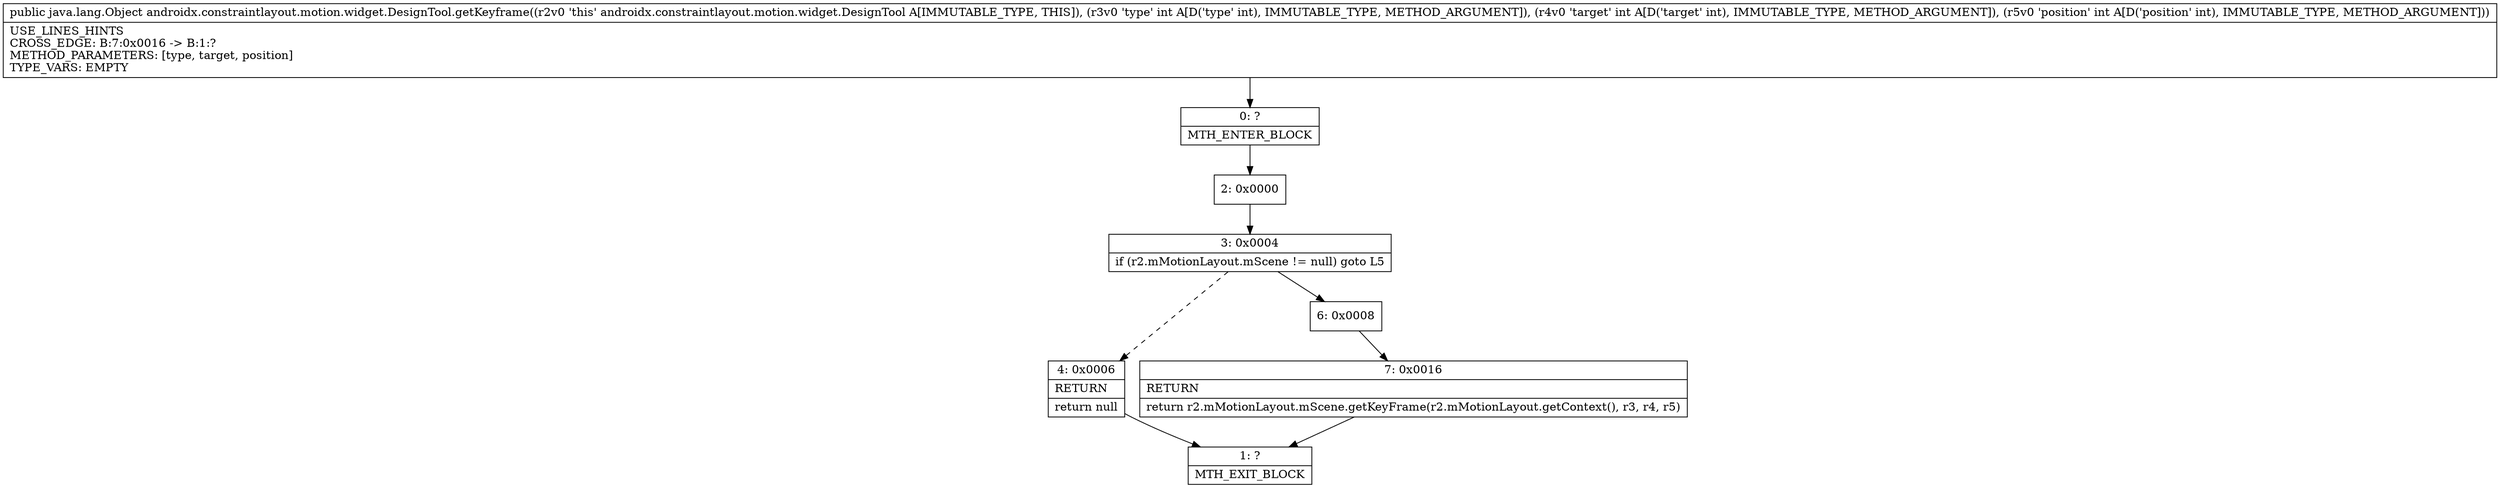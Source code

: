 digraph "CFG forandroidx.constraintlayout.motion.widget.DesignTool.getKeyframe(III)Ljava\/lang\/Object;" {
Node_0 [shape=record,label="{0\:\ ?|MTH_ENTER_BLOCK\l}"];
Node_2 [shape=record,label="{2\:\ 0x0000}"];
Node_3 [shape=record,label="{3\:\ 0x0004|if (r2.mMotionLayout.mScene != null) goto L5\l}"];
Node_4 [shape=record,label="{4\:\ 0x0006|RETURN\l|return null\l}"];
Node_1 [shape=record,label="{1\:\ ?|MTH_EXIT_BLOCK\l}"];
Node_6 [shape=record,label="{6\:\ 0x0008}"];
Node_7 [shape=record,label="{7\:\ 0x0016|RETURN\l|return r2.mMotionLayout.mScene.getKeyFrame(r2.mMotionLayout.getContext(), r3, r4, r5)\l}"];
MethodNode[shape=record,label="{public java.lang.Object androidx.constraintlayout.motion.widget.DesignTool.getKeyframe((r2v0 'this' androidx.constraintlayout.motion.widget.DesignTool A[IMMUTABLE_TYPE, THIS]), (r3v0 'type' int A[D('type' int), IMMUTABLE_TYPE, METHOD_ARGUMENT]), (r4v0 'target' int A[D('target' int), IMMUTABLE_TYPE, METHOD_ARGUMENT]), (r5v0 'position' int A[D('position' int), IMMUTABLE_TYPE, METHOD_ARGUMENT]))  | USE_LINES_HINTS\lCROSS_EDGE: B:7:0x0016 \-\> B:1:?\lMETHOD_PARAMETERS: [type, target, position]\lTYPE_VARS: EMPTY\l}"];
MethodNode -> Node_0;Node_0 -> Node_2;
Node_2 -> Node_3;
Node_3 -> Node_4[style=dashed];
Node_3 -> Node_6;
Node_4 -> Node_1;
Node_6 -> Node_7;
Node_7 -> Node_1;
}

